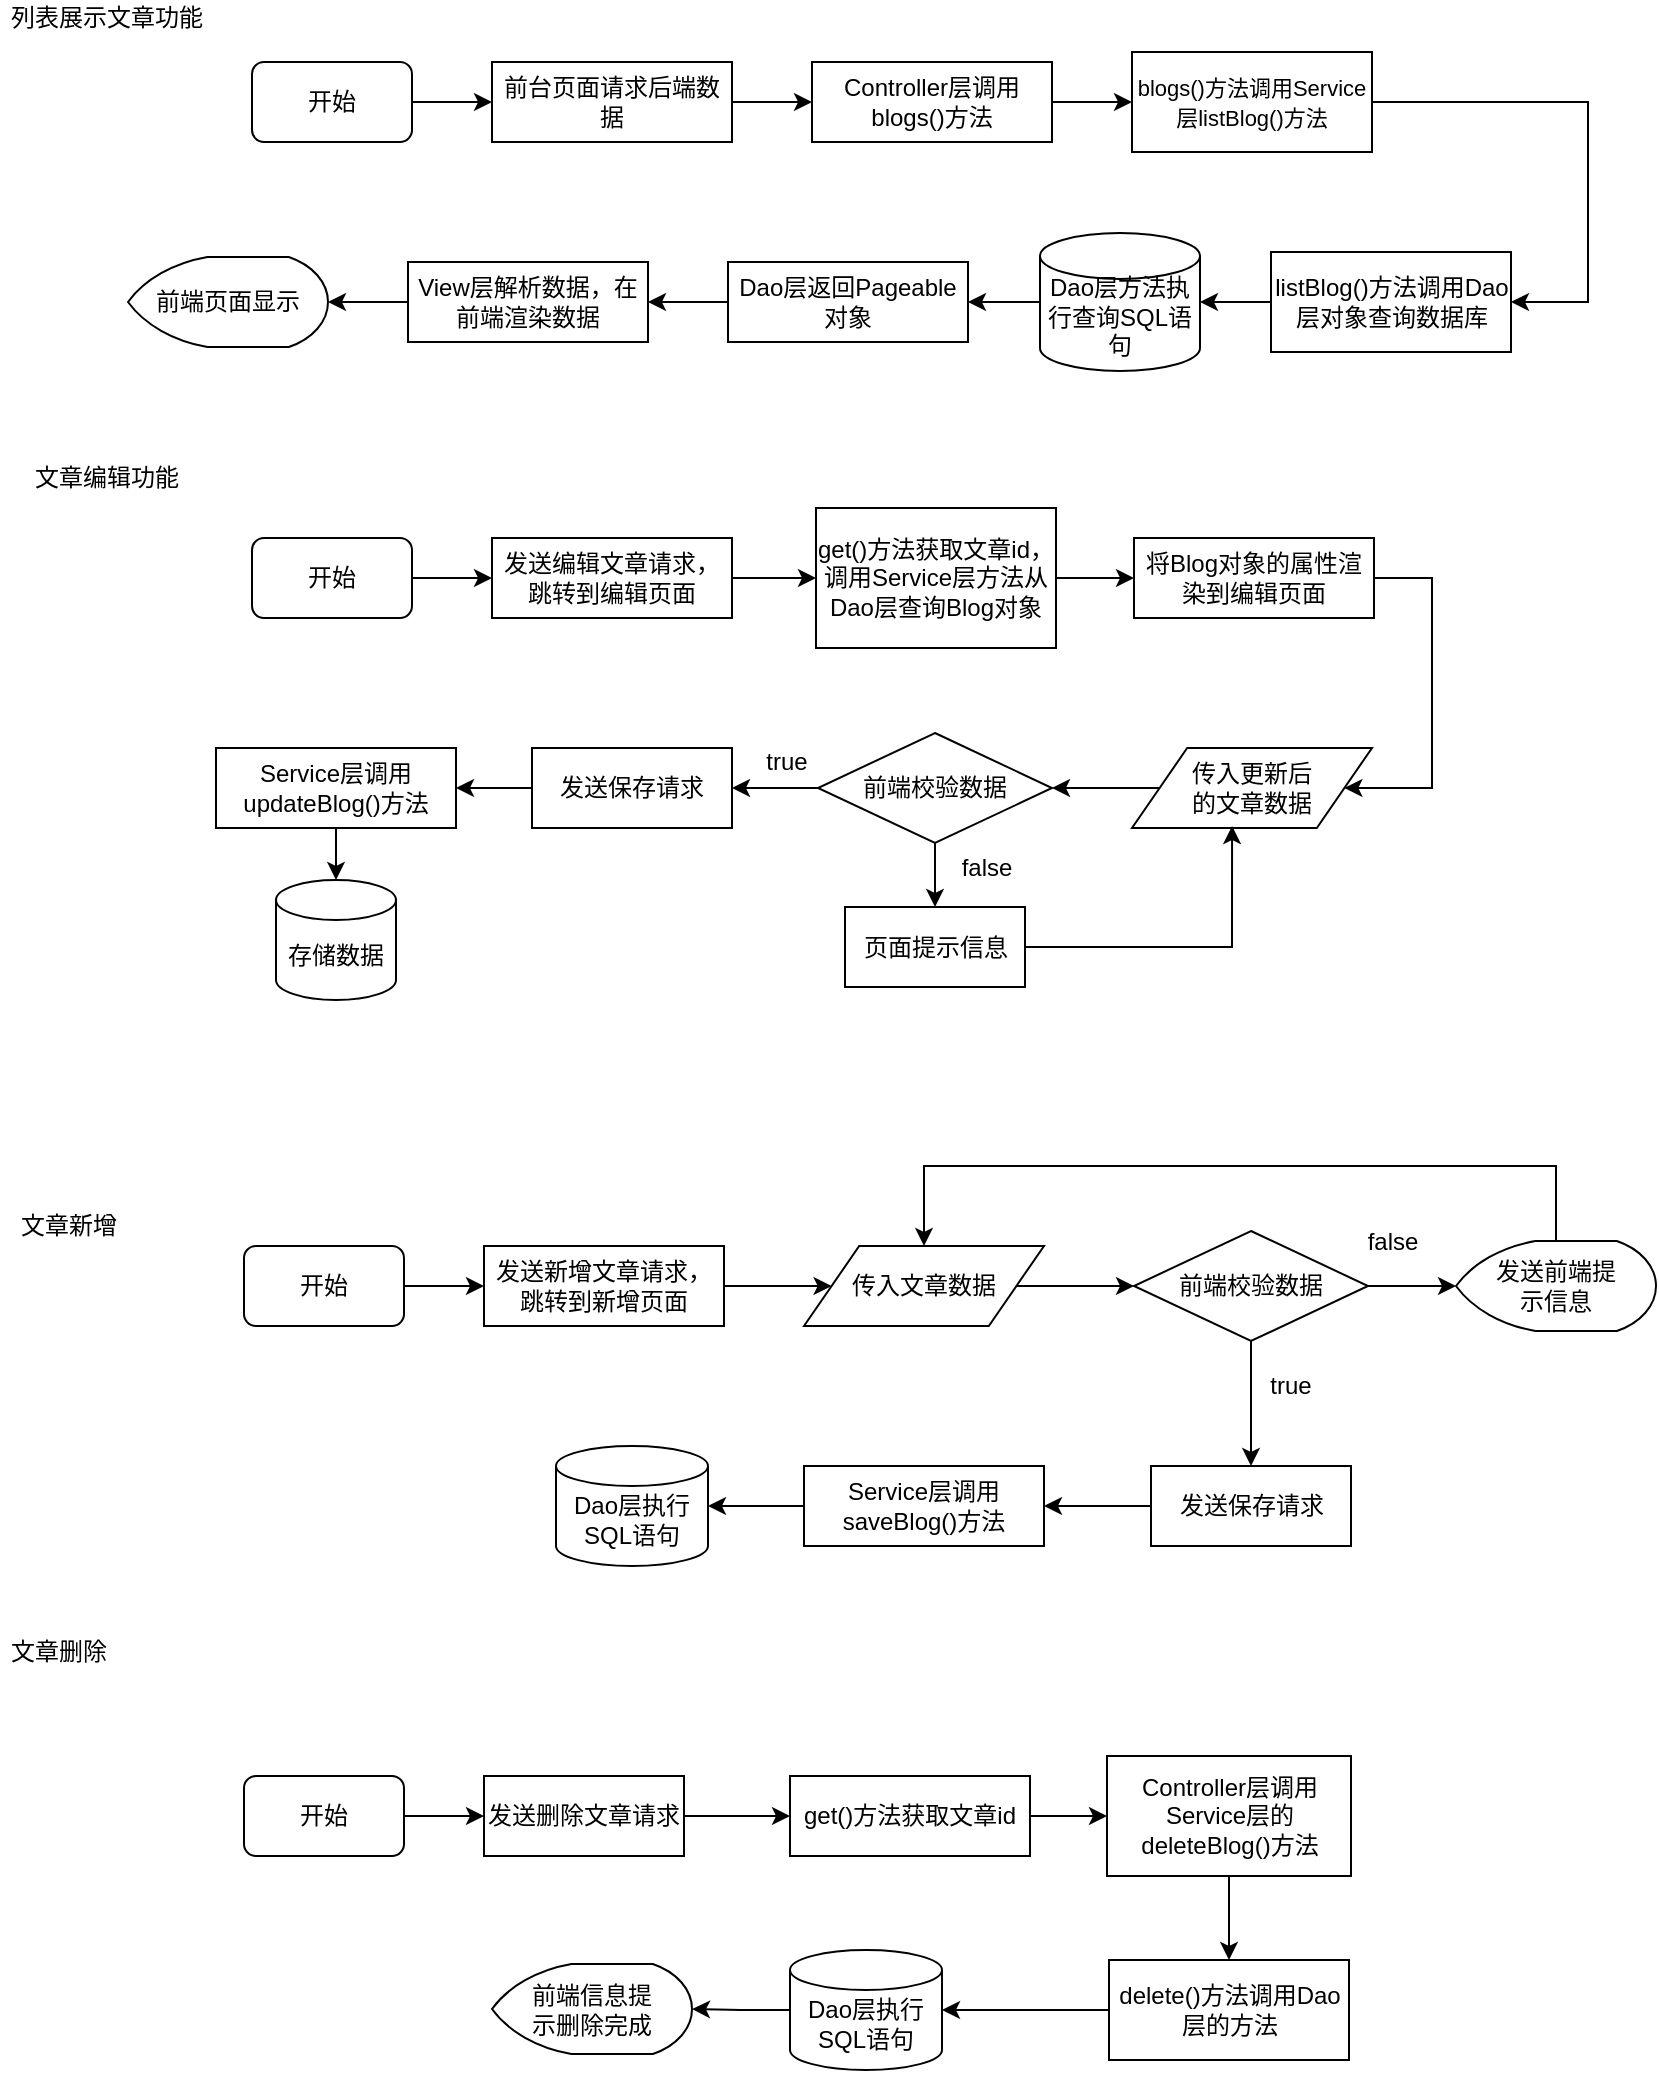 <mxfile version="18.1.1" type="github">
  <diagram id="C5RBs43oDa-KdzZeNtuy" name="Page-1">
    <mxGraphModel dx="1422" dy="905" grid="0" gridSize="10" guides="1" tooltips="1" connect="1" arrows="1" fold="1" page="1" pageScale="1" pageWidth="1200" pageHeight="1920" math="0" shadow="0">
      <root>
        <mxCell id="WIyWlLk6GJQsqaUBKTNV-0" />
        <mxCell id="WIyWlLk6GJQsqaUBKTNV-1" parent="WIyWlLk6GJQsqaUBKTNV-0" />
        <mxCell id="llNl7VoYxa_XHELYgRbV-3" value="" style="edgeStyle=orthogonalEdgeStyle;rounded=0;orthogonalLoop=1;jettySize=auto;html=1;" edge="1" parent="WIyWlLk6GJQsqaUBKTNV-1" source="WIyWlLk6GJQsqaUBKTNV-3" target="llNl7VoYxa_XHELYgRbV-2">
          <mxGeometry relative="1" as="geometry" />
        </mxCell>
        <mxCell id="WIyWlLk6GJQsqaUBKTNV-3" value="开始" style="rounded=1;whiteSpace=wrap;html=1;fontSize=12;glass=0;strokeWidth=1;shadow=0;" parent="WIyWlLk6GJQsqaUBKTNV-1" vertex="1">
          <mxGeometry x="158" y="41" width="80" height="40" as="geometry" />
        </mxCell>
        <mxCell id="llNl7VoYxa_XHELYgRbV-5" value="" style="edgeStyle=orthogonalEdgeStyle;rounded=0;orthogonalLoop=1;jettySize=auto;html=1;" edge="1" parent="WIyWlLk6GJQsqaUBKTNV-1" source="llNl7VoYxa_XHELYgRbV-2" target="llNl7VoYxa_XHELYgRbV-4">
          <mxGeometry relative="1" as="geometry" />
        </mxCell>
        <mxCell id="llNl7VoYxa_XHELYgRbV-2" value="前台页面请求后端数据" style="whiteSpace=wrap;html=1;rounded=0;glass=0;strokeWidth=1;shadow=0;" vertex="1" parent="WIyWlLk6GJQsqaUBKTNV-1">
          <mxGeometry x="278" y="41" width="120" height="40" as="geometry" />
        </mxCell>
        <mxCell id="llNl7VoYxa_XHELYgRbV-7" value="" style="edgeStyle=orthogonalEdgeStyle;rounded=0;orthogonalLoop=1;jettySize=auto;html=1;entryX=0;entryY=0.5;entryDx=0;entryDy=0;" edge="1" parent="WIyWlLk6GJQsqaUBKTNV-1" source="llNl7VoYxa_XHELYgRbV-4" target="llNl7VoYxa_XHELYgRbV-6">
          <mxGeometry relative="1" as="geometry">
            <mxPoint x="598" y="61" as="targetPoint" />
          </mxGeometry>
        </mxCell>
        <mxCell id="llNl7VoYxa_XHELYgRbV-4" value="Controller层调用blogs()方法" style="whiteSpace=wrap;html=1;rounded=0;glass=0;strokeWidth=1;shadow=0;" vertex="1" parent="WIyWlLk6GJQsqaUBKTNV-1">
          <mxGeometry x="438" y="41" width="120" height="40" as="geometry" />
        </mxCell>
        <mxCell id="llNl7VoYxa_XHELYgRbV-40" style="edgeStyle=orthogonalEdgeStyle;rounded=0;orthogonalLoop=1;jettySize=auto;html=1;fontSize=12;entryX=1;entryY=0.5;entryDx=0;entryDy=0;" edge="1" parent="WIyWlLk6GJQsqaUBKTNV-1" source="llNl7VoYxa_XHELYgRbV-6" target="llNl7VoYxa_XHELYgRbV-8">
          <mxGeometry relative="1" as="geometry">
            <mxPoint x="780" y="160" as="targetPoint" />
            <Array as="points">
              <mxPoint x="826" y="61" />
              <mxPoint x="826" y="161" />
            </Array>
          </mxGeometry>
        </mxCell>
        <mxCell id="llNl7VoYxa_XHELYgRbV-6" value="&lt;font style=&quot;font-size: 11px; line-height: 0.8;&quot;&gt;blogs()方法调用Service层listBlog()方法&lt;/font&gt;" style="whiteSpace=wrap;html=1;rounded=0;glass=0;strokeWidth=1;shadow=0;" vertex="1" parent="WIyWlLk6GJQsqaUBKTNV-1">
          <mxGeometry x="598" y="36" width="120" height="50" as="geometry" />
        </mxCell>
        <mxCell id="llNl7VoYxa_XHELYgRbV-11" value="" style="edgeStyle=orthogonalEdgeStyle;rounded=0;orthogonalLoop=1;jettySize=auto;html=1;fontSize=12;startArrow=none;" edge="1" parent="WIyWlLk6GJQsqaUBKTNV-1" source="llNl7VoYxa_XHELYgRbV-99" target="llNl7VoYxa_XHELYgRbV-10">
          <mxGeometry relative="1" as="geometry" />
        </mxCell>
        <mxCell id="llNl7VoYxa_XHELYgRbV-8" value="listBlog()方法调用Dao层对象查询数据库" style="whiteSpace=wrap;html=1;rounded=0;glass=0;strokeWidth=1;shadow=0;" vertex="1" parent="WIyWlLk6GJQsqaUBKTNV-1">
          <mxGeometry x="667.5" y="136" width="120" height="50" as="geometry" />
        </mxCell>
        <mxCell id="llNl7VoYxa_XHELYgRbV-13" value="" style="edgeStyle=orthogonalEdgeStyle;rounded=0;orthogonalLoop=1;jettySize=auto;html=1;fontSize=12;" edge="1" parent="WIyWlLk6GJQsqaUBKTNV-1" source="llNl7VoYxa_XHELYgRbV-10" target="llNl7VoYxa_XHELYgRbV-12">
          <mxGeometry relative="1" as="geometry" />
        </mxCell>
        <mxCell id="llNl7VoYxa_XHELYgRbV-10" value="Dao层返回Pageable对象" style="whiteSpace=wrap;html=1;rounded=0;glass=0;strokeWidth=1;shadow=0;" vertex="1" parent="WIyWlLk6GJQsqaUBKTNV-1">
          <mxGeometry x="396" y="141" width="120" height="40" as="geometry" />
        </mxCell>
        <mxCell id="llNl7VoYxa_XHELYgRbV-27" style="edgeStyle=orthogonalEdgeStyle;rounded=0;orthogonalLoop=1;jettySize=auto;html=1;entryX=1;entryY=0.5;entryDx=0;entryDy=0;entryPerimeter=0;fontSize=12;" edge="1" parent="WIyWlLk6GJQsqaUBKTNV-1" source="llNl7VoYxa_XHELYgRbV-12" target="llNl7VoYxa_XHELYgRbV-26">
          <mxGeometry relative="1" as="geometry" />
        </mxCell>
        <mxCell id="llNl7VoYxa_XHELYgRbV-12" value="View层解析数据，在前端渲染数据" style="whiteSpace=wrap;html=1;rounded=0;glass=0;strokeWidth=1;shadow=0;" vertex="1" parent="WIyWlLk6GJQsqaUBKTNV-1">
          <mxGeometry x="236" y="141" width="120" height="40" as="geometry" />
        </mxCell>
        <mxCell id="llNl7VoYxa_XHELYgRbV-19" value="" style="edgeStyle=orthogonalEdgeStyle;rounded=0;orthogonalLoop=1;jettySize=auto;html=1;fontSize=12;" edge="1" parent="WIyWlLk6GJQsqaUBKTNV-1" source="llNl7VoYxa_XHELYgRbV-17" target="llNl7VoYxa_XHELYgRbV-18">
          <mxGeometry relative="1" as="geometry" />
        </mxCell>
        <mxCell id="llNl7VoYxa_XHELYgRbV-17" value="开始" style="rounded=1;whiteSpace=wrap;html=1;fontSize=12;glass=0;strokeWidth=1;shadow=0;" vertex="1" parent="WIyWlLk6GJQsqaUBKTNV-1">
          <mxGeometry x="158" y="279" width="80" height="40" as="geometry" />
        </mxCell>
        <mxCell id="llNl7VoYxa_XHELYgRbV-21" value="" style="edgeStyle=orthogonalEdgeStyle;rounded=0;orthogonalLoop=1;jettySize=auto;html=1;fontSize=12;" edge="1" parent="WIyWlLk6GJQsqaUBKTNV-1" source="llNl7VoYxa_XHELYgRbV-18" target="llNl7VoYxa_XHELYgRbV-20">
          <mxGeometry relative="1" as="geometry" />
        </mxCell>
        <mxCell id="llNl7VoYxa_XHELYgRbV-18" value="发送编辑文章请求，跳转到编辑页面" style="whiteSpace=wrap;html=1;rounded=0;glass=0;strokeWidth=1;shadow=0;" vertex="1" parent="WIyWlLk6GJQsqaUBKTNV-1">
          <mxGeometry x="278" y="279" width="120" height="40" as="geometry" />
        </mxCell>
        <mxCell id="llNl7VoYxa_XHELYgRbV-23" value="" style="edgeStyle=orthogonalEdgeStyle;rounded=0;orthogonalLoop=1;jettySize=auto;html=1;fontSize=12;" edge="1" parent="WIyWlLk6GJQsqaUBKTNV-1" source="llNl7VoYxa_XHELYgRbV-20" target="llNl7VoYxa_XHELYgRbV-22">
          <mxGeometry relative="1" as="geometry" />
        </mxCell>
        <mxCell id="llNl7VoYxa_XHELYgRbV-20" value="get()方法获取文章id，调用Service层方法从Dao层查询Blog对象" style="whiteSpace=wrap;html=1;rounded=0;glass=0;strokeWidth=1;shadow=0;" vertex="1" parent="WIyWlLk6GJQsqaUBKTNV-1">
          <mxGeometry x="440" y="264" width="120" height="70" as="geometry" />
        </mxCell>
        <mxCell id="llNl7VoYxa_XHELYgRbV-25" value="" style="edgeStyle=orthogonalEdgeStyle;rounded=0;orthogonalLoop=1;jettySize=auto;html=1;fontSize=12;exitX=1;exitY=0.5;exitDx=0;exitDy=0;entryX=1;entryY=0.5;entryDx=0;entryDy=0;" edge="1" parent="WIyWlLk6GJQsqaUBKTNV-1" source="llNl7VoYxa_XHELYgRbV-22" target="llNl7VoYxa_XHELYgRbV-30">
          <mxGeometry relative="1" as="geometry">
            <mxPoint x="708" y="404" as="targetPoint" />
            <Array as="points">
              <mxPoint x="748" y="299" />
              <mxPoint x="748" y="404" />
            </Array>
          </mxGeometry>
        </mxCell>
        <mxCell id="llNl7VoYxa_XHELYgRbV-22" value="将Blog对象的属性渲染到编辑页面" style="whiteSpace=wrap;html=1;rounded=0;glass=0;strokeWidth=1;shadow=0;" vertex="1" parent="WIyWlLk6GJQsqaUBKTNV-1">
          <mxGeometry x="599" y="279" width="120" height="40" as="geometry" />
        </mxCell>
        <mxCell id="llNl7VoYxa_XHELYgRbV-29" value="" style="edgeStyle=orthogonalEdgeStyle;rounded=0;orthogonalLoop=1;jettySize=auto;html=1;fontSize=12;exitX=0;exitY=0.5;exitDx=0;exitDy=0;entryX=1;entryY=0.5;entryDx=0;entryDy=0;entryPerimeter=0;" edge="1" parent="WIyWlLk6GJQsqaUBKTNV-1" source="llNl7VoYxa_XHELYgRbV-30" target="llNl7VoYxa_XHELYgRbV-68">
          <mxGeometry relative="1" as="geometry">
            <mxPoint x="608" y="404" as="sourcePoint" />
          </mxGeometry>
        </mxCell>
        <mxCell id="llNl7VoYxa_XHELYgRbV-26" value="前端页面显示" style="strokeWidth=1;html=1;shape=mxgraph.flowchart.display;whiteSpace=wrap;rounded=0;fontSize=12;" vertex="1" parent="WIyWlLk6GJQsqaUBKTNV-1">
          <mxGeometry x="96" y="138.5" width="100" height="45" as="geometry" />
        </mxCell>
        <mxCell id="llNl7VoYxa_XHELYgRbV-32" value="" style="edgeStyle=orthogonalEdgeStyle;rounded=0;orthogonalLoop=1;jettySize=auto;html=1;fontSize=12;" edge="1" parent="WIyWlLk6GJQsqaUBKTNV-1" source="llNl7VoYxa_XHELYgRbV-28" target="llNl7VoYxa_XHELYgRbV-31">
          <mxGeometry relative="1" as="geometry" />
        </mxCell>
        <mxCell id="llNl7VoYxa_XHELYgRbV-28" value="发送保存请求" style="whiteSpace=wrap;html=1;rounded=0;glass=0;strokeWidth=1;shadow=0;" vertex="1" parent="WIyWlLk6GJQsqaUBKTNV-1">
          <mxGeometry x="298" y="384" width="100" height="40" as="geometry" />
        </mxCell>
        <mxCell id="llNl7VoYxa_XHELYgRbV-30" value="传入更新后&lt;br&gt;的文章数据" style="shape=parallelogram;html=1;strokeWidth=1;perimeter=parallelogramPerimeter;whiteSpace=wrap;rounded=0;arcSize=12;size=0.23;fontSize=12;" vertex="1" parent="WIyWlLk6GJQsqaUBKTNV-1">
          <mxGeometry x="598" y="384" width="120" height="40" as="geometry" />
        </mxCell>
        <mxCell id="llNl7VoYxa_XHELYgRbV-36" value="" style="edgeStyle=orthogonalEdgeStyle;rounded=0;orthogonalLoop=1;jettySize=auto;html=1;fontSize=12;" edge="1" parent="WIyWlLk6GJQsqaUBKTNV-1" source="llNl7VoYxa_XHELYgRbV-31" target="llNl7VoYxa_XHELYgRbV-35">
          <mxGeometry relative="1" as="geometry" />
        </mxCell>
        <mxCell id="llNl7VoYxa_XHELYgRbV-31" value="Service层调用updateBlog()方法" style="whiteSpace=wrap;html=1;rounded=0;glass=0;strokeWidth=1;shadow=0;" vertex="1" parent="WIyWlLk6GJQsqaUBKTNV-1">
          <mxGeometry x="140" y="384" width="120" height="40" as="geometry" />
        </mxCell>
        <mxCell id="llNl7VoYxa_XHELYgRbV-35" value="&lt;br&gt;存储数据" style="strokeWidth=1;html=1;shape=mxgraph.flowchart.database;whiteSpace=wrap;rounded=0;fontSize=12;" vertex="1" parent="WIyWlLk6GJQsqaUBKTNV-1">
          <mxGeometry x="170" y="450" width="60" height="60" as="geometry" />
        </mxCell>
        <mxCell id="llNl7VoYxa_XHELYgRbV-37" value="列表展示文章功能" style="text;html=1;align=center;verticalAlign=middle;resizable=0;points=[];autosize=1;strokeColor=none;fillColor=none;fontSize=12;" vertex="1" parent="WIyWlLk6GJQsqaUBKTNV-1">
          <mxGeometry x="32" y="10" width="106" height="18" as="geometry" />
        </mxCell>
        <mxCell id="llNl7VoYxa_XHELYgRbV-38" value="文章编辑功能" style="text;html=1;align=center;verticalAlign=middle;resizable=0;points=[];autosize=1;strokeColor=none;fillColor=none;fontSize=12;" vertex="1" parent="WIyWlLk6GJQsqaUBKTNV-1">
          <mxGeometry x="44" y="240" width="82" height="18" as="geometry" />
        </mxCell>
        <mxCell id="llNl7VoYxa_XHELYgRbV-41" value="" style="edgeStyle=orthogonalEdgeStyle;rounded=0;orthogonalLoop=1;jettySize=auto;html=1;fontSize=12;" edge="1" parent="WIyWlLk6GJQsqaUBKTNV-1" source="llNl7VoYxa_XHELYgRbV-42" target="llNl7VoYxa_XHELYgRbV-43">
          <mxGeometry relative="1" as="geometry" />
        </mxCell>
        <mxCell id="llNl7VoYxa_XHELYgRbV-42" value="开始" style="rounded=1;whiteSpace=wrap;html=1;fontSize=12;glass=0;strokeWidth=1;shadow=0;" vertex="1" parent="WIyWlLk6GJQsqaUBKTNV-1">
          <mxGeometry x="154" y="633" width="80" height="40" as="geometry" />
        </mxCell>
        <mxCell id="llNl7VoYxa_XHELYgRbV-47" style="edgeStyle=orthogonalEdgeStyle;rounded=0;orthogonalLoop=1;jettySize=auto;html=1;fontSize=12;" edge="1" parent="WIyWlLk6GJQsqaUBKTNV-1" source="llNl7VoYxa_XHELYgRbV-43" target="llNl7VoYxa_XHELYgRbV-45">
          <mxGeometry relative="1" as="geometry" />
        </mxCell>
        <mxCell id="llNl7VoYxa_XHELYgRbV-43" value="发送新增文章请求，跳转到新增页面" style="whiteSpace=wrap;html=1;rounded=0;glass=0;strokeWidth=1;shadow=0;" vertex="1" parent="WIyWlLk6GJQsqaUBKTNV-1">
          <mxGeometry x="274" y="633" width="120" height="40" as="geometry" />
        </mxCell>
        <mxCell id="llNl7VoYxa_XHELYgRbV-44" value="文章新增" style="text;html=1;align=center;verticalAlign=middle;resizable=0;points=[];autosize=1;strokeColor=none;fillColor=none;fontSize=12;" vertex="1" parent="WIyWlLk6GJQsqaUBKTNV-1">
          <mxGeometry x="36" y="613" width="60" height="20" as="geometry" />
        </mxCell>
        <mxCell id="llNl7VoYxa_XHELYgRbV-52" style="edgeStyle=orthogonalEdgeStyle;rounded=0;orthogonalLoop=1;jettySize=auto;html=1;exitX=0.5;exitY=1;exitDx=0;exitDy=0;fontSize=12;startArrow=none;entryX=0.5;entryY=0;entryDx=0;entryDy=0;exitPerimeter=0;" edge="1" parent="WIyWlLk6GJQsqaUBKTNV-1" source="llNl7VoYxa_XHELYgRbV-54" target="llNl7VoYxa_XHELYgRbV-49">
          <mxGeometry relative="1" as="geometry">
            <mxPoint x="806" y="693" as="targetPoint" />
          </mxGeometry>
        </mxCell>
        <mxCell id="llNl7VoYxa_XHELYgRbV-61" value="true" style="edgeLabel;html=1;align=center;verticalAlign=middle;resizable=0;points=[];fontSize=12;" vertex="1" connectable="0" parent="llNl7VoYxa_XHELYgRbV-52">
          <mxGeometry x="-0.472" y="10" relative="1" as="geometry">
            <mxPoint x="9" y="6" as="offset" />
          </mxGeometry>
        </mxCell>
        <mxCell id="llNl7VoYxa_XHELYgRbV-45" value="传入文章数据" style="shape=parallelogram;html=1;strokeWidth=1;perimeter=parallelogramPerimeter;whiteSpace=wrap;rounded=0;arcSize=12;size=0.23;fontSize=12;" vertex="1" parent="WIyWlLk6GJQsqaUBKTNV-1">
          <mxGeometry x="434" y="633" width="120" height="40" as="geometry" />
        </mxCell>
        <mxCell id="llNl7VoYxa_XHELYgRbV-48" value="" style="edgeStyle=orthogonalEdgeStyle;rounded=0;orthogonalLoop=1;jettySize=auto;html=1;fontSize=12;exitX=0;exitY=0.5;exitDx=0;exitDy=0;" edge="1" parent="WIyWlLk6GJQsqaUBKTNV-1" source="llNl7VoYxa_XHELYgRbV-49" target="llNl7VoYxa_XHELYgRbV-51">
          <mxGeometry relative="1" as="geometry">
            <Array as="points">
              <mxPoint x="596" y="763" />
              <mxPoint x="596" y="763" />
            </Array>
          </mxGeometry>
        </mxCell>
        <mxCell id="llNl7VoYxa_XHELYgRbV-49" value="发送保存请求" style="whiteSpace=wrap;html=1;rounded=0;glass=0;strokeWidth=1;shadow=0;" vertex="1" parent="WIyWlLk6GJQsqaUBKTNV-1">
          <mxGeometry x="607.5" y="743" width="100" height="40" as="geometry" />
        </mxCell>
        <mxCell id="llNl7VoYxa_XHELYgRbV-50" value="" style="edgeStyle=orthogonalEdgeStyle;rounded=0;orthogonalLoop=1;jettySize=auto;html=1;fontSize=12;exitX=0;exitY=0.5;exitDx=0;exitDy=0;entryX=1;entryY=0.5;entryDx=0;entryDy=0;entryPerimeter=0;" edge="1" parent="WIyWlLk6GJQsqaUBKTNV-1" source="llNl7VoYxa_XHELYgRbV-51" target="llNl7VoYxa_XHELYgRbV-53">
          <mxGeometry relative="1" as="geometry">
            <mxPoint x="498" y="783" as="targetPoint" />
          </mxGeometry>
        </mxCell>
        <mxCell id="llNl7VoYxa_XHELYgRbV-51" value="Service层调用saveBlog()方法" style="whiteSpace=wrap;html=1;rounded=0;glass=0;strokeWidth=1;shadow=0;" vertex="1" parent="WIyWlLk6GJQsqaUBKTNV-1">
          <mxGeometry x="434" y="743" width="120" height="40" as="geometry" />
        </mxCell>
        <mxCell id="llNl7VoYxa_XHELYgRbV-53" value="&lt;br&gt;Dao层执行SQL语句" style="strokeWidth=1;html=1;shape=mxgraph.flowchart.database;whiteSpace=wrap;rounded=0;fontSize=12;" vertex="1" parent="WIyWlLk6GJQsqaUBKTNV-1">
          <mxGeometry x="310" y="733" width="76" height="60" as="geometry" />
        </mxCell>
        <mxCell id="llNl7VoYxa_XHELYgRbV-58" value="" style="edgeStyle=orthogonalEdgeStyle;rounded=0;orthogonalLoop=1;jettySize=auto;html=1;fontSize=12;endArrow=classic;endFill=1;entryX=0;entryY=0.5;entryDx=0;entryDy=0;entryPerimeter=0;" edge="1" parent="WIyWlLk6GJQsqaUBKTNV-1" source="llNl7VoYxa_XHELYgRbV-54" target="llNl7VoYxa_XHELYgRbV-95">
          <mxGeometry relative="1" as="geometry">
            <mxPoint x="756" y="653" as="targetPoint" />
          </mxGeometry>
        </mxCell>
        <mxCell id="llNl7VoYxa_XHELYgRbV-54" value="前端校验数据" style="strokeWidth=1;html=1;shape=mxgraph.flowchart.decision;whiteSpace=wrap;rounded=0;fontSize=12;" vertex="1" parent="WIyWlLk6GJQsqaUBKTNV-1">
          <mxGeometry x="599" y="625.5" width="117" height="55" as="geometry" />
        </mxCell>
        <mxCell id="llNl7VoYxa_XHELYgRbV-55" value="" style="edgeStyle=orthogonalEdgeStyle;rounded=0;orthogonalLoop=1;jettySize=auto;html=1;exitX=1;exitY=0.5;exitDx=0;exitDy=0;fontSize=12;endArrow=classic;endFill=1;" edge="1" parent="WIyWlLk6GJQsqaUBKTNV-1" source="llNl7VoYxa_XHELYgRbV-45" target="llNl7VoYxa_XHELYgRbV-54">
          <mxGeometry relative="1" as="geometry">
            <mxPoint x="540.2" y="653" as="sourcePoint" />
            <mxPoint x="916" y="653" as="targetPoint" />
            <Array as="points" />
          </mxGeometry>
        </mxCell>
        <mxCell id="llNl7VoYxa_XHELYgRbV-60" style="edgeStyle=orthogonalEdgeStyle;rounded=0;orthogonalLoop=1;jettySize=auto;html=1;entryX=0.5;entryY=0;entryDx=0;entryDy=0;fontSize=12;endArrow=classic;endFill=1;exitX=0.5;exitY=0;exitDx=0;exitDy=0;exitPerimeter=0;" edge="1" parent="WIyWlLk6GJQsqaUBKTNV-1" source="llNl7VoYxa_XHELYgRbV-95" target="llNl7VoYxa_XHELYgRbV-45">
          <mxGeometry relative="1" as="geometry">
            <mxPoint x="840" y="590" as="sourcePoint" />
            <Array as="points">
              <mxPoint x="810" y="593" />
              <mxPoint x="494" y="593" />
            </Array>
          </mxGeometry>
        </mxCell>
        <mxCell id="llNl7VoYxa_XHELYgRbV-59" value="false" style="text;html=1;align=center;verticalAlign=middle;resizable=0;points=[];autosize=1;strokeColor=none;fillColor=none;fontSize=12;" vertex="1" parent="WIyWlLk6GJQsqaUBKTNV-1">
          <mxGeometry x="707.5" y="620.5" width="40" height="20" as="geometry" />
        </mxCell>
        <mxCell id="llNl7VoYxa_XHELYgRbV-67" value="" style="edgeStyle=orthogonalEdgeStyle;rounded=0;orthogonalLoop=1;jettySize=auto;html=1;fontSize=12;endArrow=classic;endFill=1;exitX=0.5;exitY=1;exitDx=0;exitDy=0;exitPerimeter=0;" edge="1" parent="WIyWlLk6GJQsqaUBKTNV-1" source="llNl7VoYxa_XHELYgRbV-68" target="llNl7VoYxa_XHELYgRbV-69">
          <mxGeometry relative="1" as="geometry" />
        </mxCell>
        <mxCell id="llNl7VoYxa_XHELYgRbV-72" style="edgeStyle=orthogonalEdgeStyle;rounded=0;orthogonalLoop=1;jettySize=auto;html=1;fontSize=12;endArrow=classic;endFill=1;" edge="1" parent="WIyWlLk6GJQsqaUBKTNV-1" source="llNl7VoYxa_XHELYgRbV-68" target="llNl7VoYxa_XHELYgRbV-28">
          <mxGeometry relative="1" as="geometry" />
        </mxCell>
        <mxCell id="llNl7VoYxa_XHELYgRbV-68" value="前端校验数据" style="strokeWidth=1;html=1;shape=mxgraph.flowchart.decision;whiteSpace=wrap;rounded=0;fontSize=12;" vertex="1" parent="WIyWlLk6GJQsqaUBKTNV-1">
          <mxGeometry x="441" y="376.5" width="117" height="55" as="geometry" />
        </mxCell>
        <mxCell id="llNl7VoYxa_XHELYgRbV-71" style="edgeStyle=orthogonalEdgeStyle;rounded=0;orthogonalLoop=1;jettySize=auto;html=1;fontSize=12;endArrow=classic;endFill=1;entryX=0.417;entryY=0.975;entryDx=0;entryDy=0;entryPerimeter=0;" edge="1" parent="WIyWlLk6GJQsqaUBKTNV-1" source="llNl7VoYxa_XHELYgRbV-69" target="llNl7VoYxa_XHELYgRbV-30">
          <mxGeometry relative="1" as="geometry">
            <mxPoint x="605" y="483.5" as="targetPoint" />
          </mxGeometry>
        </mxCell>
        <mxCell id="llNl7VoYxa_XHELYgRbV-69" value="页面提示信息" style="whiteSpace=wrap;html=1;strokeWidth=1;rounded=0;" vertex="1" parent="WIyWlLk6GJQsqaUBKTNV-1">
          <mxGeometry x="454.5" y="463.5" width="90" height="40" as="geometry" />
        </mxCell>
        <mxCell id="llNl7VoYxa_XHELYgRbV-70" value="false" style="text;html=1;align=center;verticalAlign=middle;resizable=0;points=[];autosize=1;strokeColor=none;fillColor=none;fontSize=12;" vertex="1" parent="WIyWlLk6GJQsqaUBKTNV-1">
          <mxGeometry x="504.5" y="434" width="40" height="20" as="geometry" />
        </mxCell>
        <mxCell id="llNl7VoYxa_XHELYgRbV-73" value="true" style="text;html=1;align=center;verticalAlign=middle;resizable=0;points=[];autosize=1;strokeColor=none;fillColor=none;fontSize=12;" vertex="1" parent="WIyWlLk6GJQsqaUBKTNV-1">
          <mxGeometry x="409" y="382" width="31" height="18" as="geometry" />
        </mxCell>
        <mxCell id="llNl7VoYxa_XHELYgRbV-77" value="" style="edgeStyle=orthogonalEdgeStyle;rounded=0;orthogonalLoop=1;jettySize=auto;html=1;fontSize=12;" edge="1" parent="WIyWlLk6GJQsqaUBKTNV-1" source="llNl7VoYxa_XHELYgRbV-78" target="llNl7VoYxa_XHELYgRbV-79">
          <mxGeometry relative="1" as="geometry" />
        </mxCell>
        <mxCell id="llNl7VoYxa_XHELYgRbV-78" value="开始" style="rounded=1;whiteSpace=wrap;html=1;fontSize=12;glass=0;strokeWidth=1;shadow=0;" vertex="1" parent="WIyWlLk6GJQsqaUBKTNV-1">
          <mxGeometry x="154" y="898" width="80" height="40" as="geometry" />
        </mxCell>
        <mxCell id="llNl7VoYxa_XHELYgRbV-82" style="edgeStyle=orthogonalEdgeStyle;rounded=0;orthogonalLoop=1;jettySize=auto;html=1;entryX=0;entryY=0.5;entryDx=0;entryDy=0;fontSize=12;endArrow=classic;endFill=1;" edge="1" parent="WIyWlLk6GJQsqaUBKTNV-1" source="llNl7VoYxa_XHELYgRbV-79" target="llNl7VoYxa_XHELYgRbV-81">
          <mxGeometry relative="1" as="geometry" />
        </mxCell>
        <mxCell id="llNl7VoYxa_XHELYgRbV-79" value="发送删除文章请求" style="whiteSpace=wrap;html=1;rounded=0;glass=0;strokeWidth=1;shadow=0;" vertex="1" parent="WIyWlLk6GJQsqaUBKTNV-1">
          <mxGeometry x="274" y="898" width="100" height="40" as="geometry" />
        </mxCell>
        <mxCell id="llNl7VoYxa_XHELYgRbV-80" value="文章删除" style="text;html=1;align=center;verticalAlign=middle;resizable=0;points=[];autosize=1;strokeColor=none;fillColor=none;fontSize=12;" vertex="1" parent="WIyWlLk6GJQsqaUBKTNV-1">
          <mxGeometry x="32" y="827" width="58" height="18" as="geometry" />
        </mxCell>
        <mxCell id="llNl7VoYxa_XHELYgRbV-84" value="" style="edgeStyle=orthogonalEdgeStyle;rounded=0;orthogonalLoop=1;jettySize=auto;html=1;fontSize=12;endArrow=classic;endFill=1;" edge="1" parent="WIyWlLk6GJQsqaUBKTNV-1" source="llNl7VoYxa_XHELYgRbV-81" target="llNl7VoYxa_XHELYgRbV-83">
          <mxGeometry relative="1" as="geometry" />
        </mxCell>
        <mxCell id="llNl7VoYxa_XHELYgRbV-81" value="get()方法获取文章id" style="whiteSpace=wrap;html=1;rounded=0;glass=0;strokeWidth=1;shadow=0;" vertex="1" parent="WIyWlLk6GJQsqaUBKTNV-1">
          <mxGeometry x="427" y="898" width="120" height="40" as="geometry" />
        </mxCell>
        <mxCell id="llNl7VoYxa_XHELYgRbV-86" value="" style="edgeStyle=orthogonalEdgeStyle;rounded=0;orthogonalLoop=1;jettySize=auto;html=1;fontSize=12;endArrow=classic;endFill=1;" edge="1" parent="WIyWlLk6GJQsqaUBKTNV-1" source="llNl7VoYxa_XHELYgRbV-83" target="llNl7VoYxa_XHELYgRbV-85">
          <mxGeometry relative="1" as="geometry" />
        </mxCell>
        <mxCell id="llNl7VoYxa_XHELYgRbV-83" value="Controller层调用Service层的deleteBlog()方法" style="whiteSpace=wrap;html=1;rounded=0;glass=0;strokeWidth=1;shadow=0;" vertex="1" parent="WIyWlLk6GJQsqaUBKTNV-1">
          <mxGeometry x="585.5" y="888" width="122" height="60" as="geometry" />
        </mxCell>
        <mxCell id="llNl7VoYxa_XHELYgRbV-92" style="edgeStyle=orthogonalEdgeStyle;rounded=0;orthogonalLoop=1;jettySize=auto;html=1;fontSize=12;endArrow=classic;endFill=1;" edge="1" parent="WIyWlLk6GJQsqaUBKTNV-1" source="llNl7VoYxa_XHELYgRbV-85" target="llNl7VoYxa_XHELYgRbV-89">
          <mxGeometry relative="1" as="geometry" />
        </mxCell>
        <mxCell id="llNl7VoYxa_XHELYgRbV-85" value="delete()方法调用Dao层的方法" style="whiteSpace=wrap;html=1;rounded=0;glass=0;strokeWidth=1;shadow=0;" vertex="1" parent="WIyWlLk6GJQsqaUBKTNV-1">
          <mxGeometry x="586.5" y="990" width="120" height="50" as="geometry" />
        </mxCell>
        <mxCell id="llNl7VoYxa_XHELYgRbV-94" style="edgeStyle=orthogonalEdgeStyle;rounded=0;orthogonalLoop=1;jettySize=auto;html=1;entryX=1;entryY=0.5;entryDx=0;entryDy=0;entryPerimeter=0;fontSize=12;endArrow=classic;endFill=1;" edge="1" parent="WIyWlLk6GJQsqaUBKTNV-1" source="llNl7VoYxa_XHELYgRbV-89" target="llNl7VoYxa_XHELYgRbV-93">
          <mxGeometry relative="1" as="geometry" />
        </mxCell>
        <mxCell id="llNl7VoYxa_XHELYgRbV-89" value="&lt;br&gt;Dao层执行SQL语句" style="strokeWidth=1;html=1;shape=mxgraph.flowchart.database;whiteSpace=wrap;rounded=0;fontSize=12;" vertex="1" parent="WIyWlLk6GJQsqaUBKTNV-1">
          <mxGeometry x="427" y="985" width="76" height="60" as="geometry" />
        </mxCell>
        <mxCell id="llNl7VoYxa_XHELYgRbV-93" value="前端信息提&lt;br&gt;示删除完成" style="strokeWidth=1;html=1;shape=mxgraph.flowchart.display;whiteSpace=wrap;rounded=0;fontSize=12;" vertex="1" parent="WIyWlLk6GJQsqaUBKTNV-1">
          <mxGeometry x="278" y="992" width="100" height="45" as="geometry" />
        </mxCell>
        <mxCell id="llNl7VoYxa_XHELYgRbV-95" value="发送前端提&lt;br&gt;示信息" style="strokeWidth=1;html=1;shape=mxgraph.flowchart.display;whiteSpace=wrap;rounded=0;fontSize=12;" vertex="1" parent="WIyWlLk6GJQsqaUBKTNV-1">
          <mxGeometry x="760" y="630.5" width="100" height="45" as="geometry" />
        </mxCell>
        <mxCell id="llNl7VoYxa_XHELYgRbV-99" value="&lt;br&gt;Dao层方法执行查询SQL语句" style="strokeWidth=1;html=1;shape=mxgraph.flowchart.database;whiteSpace=wrap;" vertex="1" parent="WIyWlLk6GJQsqaUBKTNV-1">
          <mxGeometry x="552" y="126.5" width="80" height="69" as="geometry" />
        </mxCell>
        <mxCell id="llNl7VoYxa_XHELYgRbV-100" value="" style="edgeStyle=orthogonalEdgeStyle;rounded=0;orthogonalLoop=1;jettySize=auto;html=1;fontSize=12;endArrow=classic;startArrow=none;startFill=0;endFill=1;" edge="1" parent="WIyWlLk6GJQsqaUBKTNV-1" source="llNl7VoYxa_XHELYgRbV-8" target="llNl7VoYxa_XHELYgRbV-99">
          <mxGeometry relative="1" as="geometry">
            <mxPoint x="667.5" y="161" as="sourcePoint" />
            <mxPoint x="444" y="161" as="targetPoint" />
          </mxGeometry>
        </mxCell>
      </root>
    </mxGraphModel>
  </diagram>
</mxfile>

